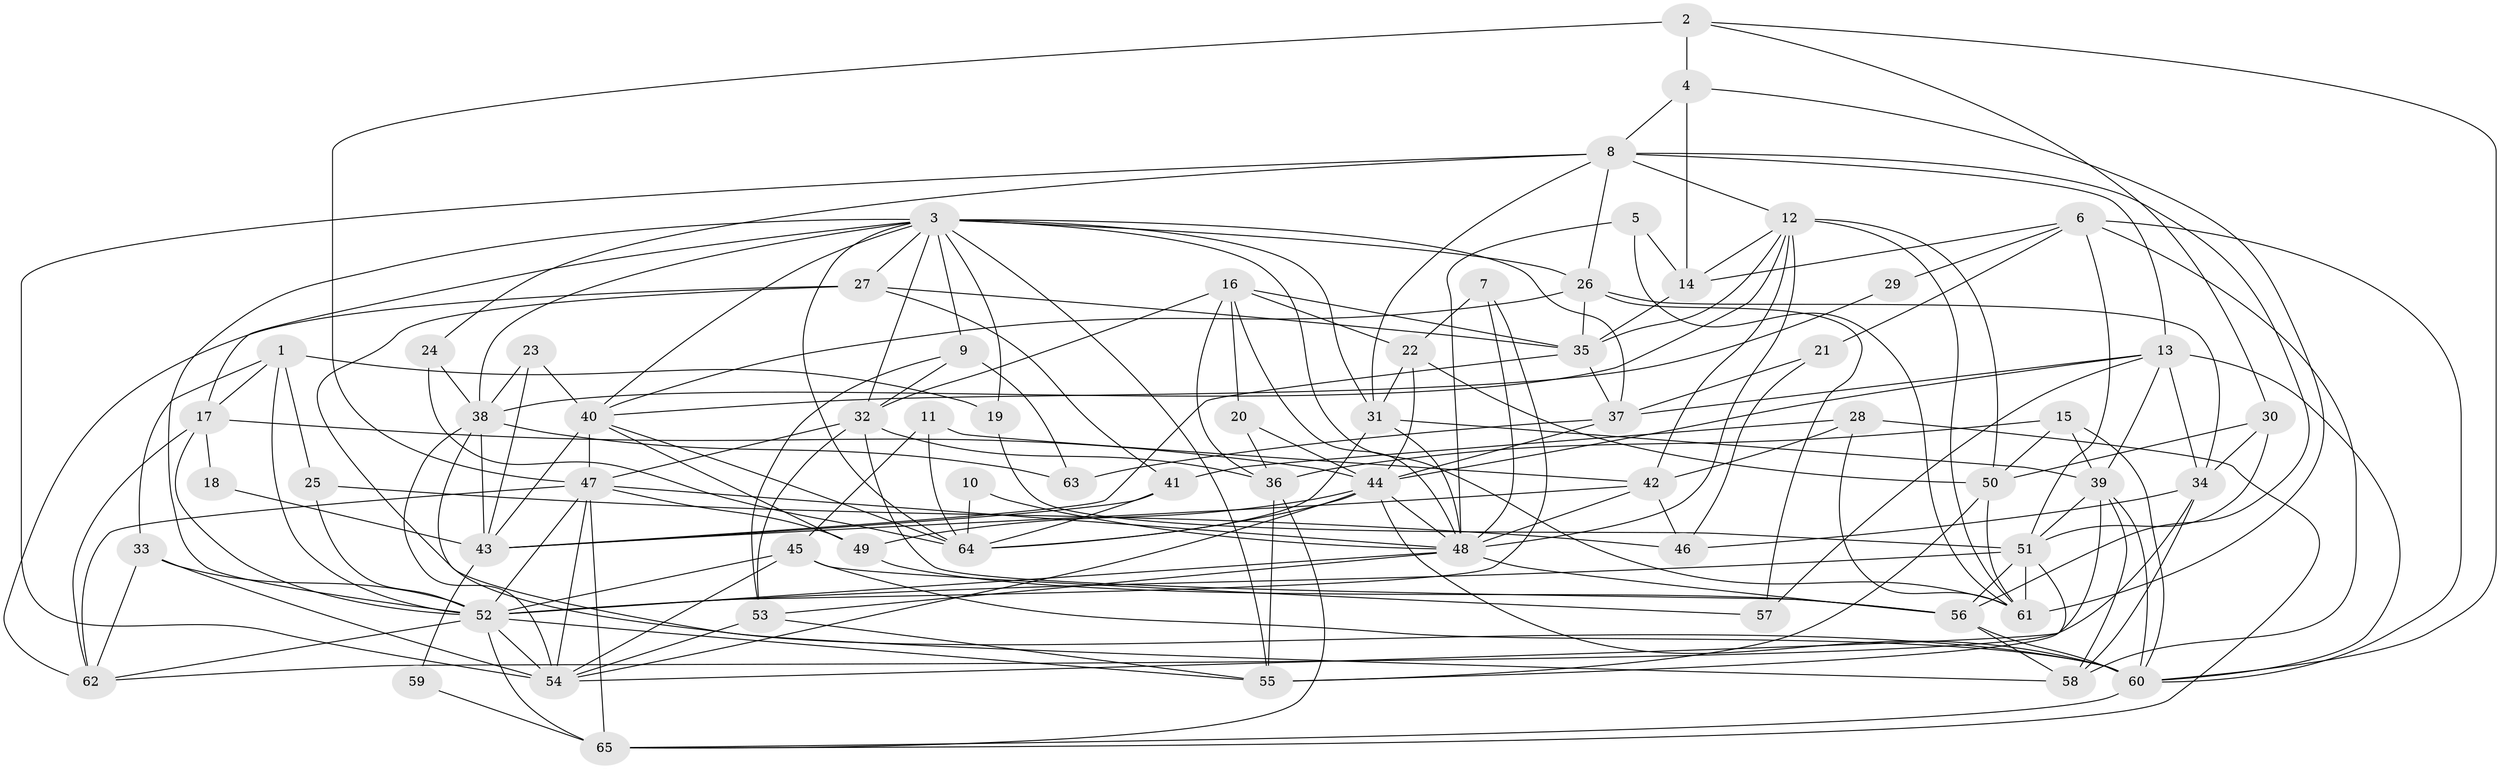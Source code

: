 // original degree distribution, {8: 0.031007751937984496, 3: 0.31007751937984496, 4: 0.23255813953488372, 5: 0.20155038759689922, 2: 0.13178294573643412, 7: 0.03875968992248062, 6: 0.046511627906976744, 9: 0.007751937984496124}
// Generated by graph-tools (version 1.1) at 2025/26/03/09/25 03:26:14]
// undirected, 65 vertices, 185 edges
graph export_dot {
graph [start="1"]
  node [color=gray90,style=filled];
  1;
  2;
  3;
  4;
  5;
  6;
  7;
  8;
  9;
  10;
  11;
  12;
  13;
  14;
  15;
  16;
  17;
  18;
  19;
  20;
  21;
  22;
  23;
  24;
  25;
  26;
  27;
  28;
  29;
  30;
  31;
  32;
  33;
  34;
  35;
  36;
  37;
  38;
  39;
  40;
  41;
  42;
  43;
  44;
  45;
  46;
  47;
  48;
  49;
  50;
  51;
  52;
  53;
  54;
  55;
  56;
  57;
  58;
  59;
  60;
  61;
  62;
  63;
  64;
  65;
  1 -- 17 [weight=1.0];
  1 -- 19 [weight=1.0];
  1 -- 25 [weight=1.0];
  1 -- 33 [weight=1.0];
  1 -- 52 [weight=1.0];
  2 -- 4 [weight=2.0];
  2 -- 30 [weight=1.0];
  2 -- 47 [weight=2.0];
  2 -- 60 [weight=1.0];
  3 -- 9 [weight=2.0];
  3 -- 17 [weight=1.0];
  3 -- 19 [weight=1.0];
  3 -- 26 [weight=1.0];
  3 -- 27 [weight=1.0];
  3 -- 31 [weight=1.0];
  3 -- 32 [weight=2.0];
  3 -- 37 [weight=1.0];
  3 -- 38 [weight=1.0];
  3 -- 40 [weight=1.0];
  3 -- 52 [weight=1.0];
  3 -- 55 [weight=1.0];
  3 -- 61 [weight=1.0];
  3 -- 64 [weight=1.0];
  4 -- 8 [weight=1.0];
  4 -- 14 [weight=1.0];
  4 -- 61 [weight=1.0];
  5 -- 14 [weight=1.0];
  5 -- 48 [weight=1.0];
  5 -- 61 [weight=1.0];
  6 -- 14 [weight=1.0];
  6 -- 21 [weight=1.0];
  6 -- 29 [weight=1.0];
  6 -- 51 [weight=1.0];
  6 -- 58 [weight=1.0];
  6 -- 60 [weight=1.0];
  7 -- 22 [weight=1.0];
  7 -- 48 [weight=2.0];
  7 -- 52 [weight=1.0];
  8 -- 12 [weight=1.0];
  8 -- 13 [weight=1.0];
  8 -- 24 [weight=1.0];
  8 -- 26 [weight=1.0];
  8 -- 31 [weight=1.0];
  8 -- 54 [weight=1.0];
  8 -- 56 [weight=1.0];
  9 -- 32 [weight=1.0];
  9 -- 53 [weight=1.0];
  9 -- 63 [weight=1.0];
  10 -- 48 [weight=1.0];
  10 -- 64 [weight=1.0];
  11 -- 42 [weight=1.0];
  11 -- 45 [weight=1.0];
  11 -- 64 [weight=1.0];
  12 -- 14 [weight=1.0];
  12 -- 35 [weight=1.0];
  12 -- 38 [weight=1.0];
  12 -- 42 [weight=1.0];
  12 -- 48 [weight=1.0];
  12 -- 50 [weight=1.0];
  12 -- 61 [weight=1.0];
  13 -- 34 [weight=1.0];
  13 -- 37 [weight=1.0];
  13 -- 39 [weight=1.0];
  13 -- 44 [weight=1.0];
  13 -- 57 [weight=1.0];
  13 -- 60 [weight=1.0];
  14 -- 35 [weight=1.0];
  15 -- 36 [weight=1.0];
  15 -- 39 [weight=1.0];
  15 -- 50 [weight=1.0];
  15 -- 60 [weight=1.0];
  16 -- 20 [weight=1.0];
  16 -- 22 [weight=1.0];
  16 -- 32 [weight=1.0];
  16 -- 35 [weight=1.0];
  16 -- 36 [weight=1.0];
  16 -- 48 [weight=1.0];
  17 -- 18 [weight=1.0];
  17 -- 44 [weight=1.0];
  17 -- 52 [weight=1.0];
  17 -- 62 [weight=1.0];
  18 -- 43 [weight=1.0];
  19 -- 51 [weight=1.0];
  20 -- 36 [weight=1.0];
  20 -- 44 [weight=1.0];
  21 -- 37 [weight=1.0];
  21 -- 46 [weight=1.0];
  22 -- 31 [weight=1.0];
  22 -- 44 [weight=1.0];
  22 -- 50 [weight=1.0];
  23 -- 38 [weight=1.0];
  23 -- 40 [weight=1.0];
  23 -- 43 [weight=1.0];
  24 -- 38 [weight=1.0];
  24 -- 64 [weight=1.0];
  25 -- 46 [weight=1.0];
  25 -- 52 [weight=1.0];
  26 -- 34 [weight=1.0];
  26 -- 35 [weight=1.0];
  26 -- 40 [weight=1.0];
  26 -- 57 [weight=1.0];
  27 -- 35 [weight=1.0];
  27 -- 41 [weight=1.0];
  27 -- 60 [weight=1.0];
  27 -- 62 [weight=1.0];
  28 -- 41 [weight=1.0];
  28 -- 42 [weight=1.0];
  28 -- 61 [weight=1.0];
  28 -- 65 [weight=1.0];
  29 -- 40 [weight=1.0];
  30 -- 34 [weight=1.0];
  30 -- 50 [weight=1.0];
  30 -- 51 [weight=1.0];
  31 -- 39 [weight=1.0];
  31 -- 48 [weight=1.0];
  31 -- 64 [weight=1.0];
  32 -- 36 [weight=1.0];
  32 -- 47 [weight=1.0];
  32 -- 53 [weight=1.0];
  32 -- 56 [weight=1.0];
  33 -- 52 [weight=1.0];
  33 -- 54 [weight=1.0];
  33 -- 62 [weight=1.0];
  34 -- 46 [weight=1.0];
  34 -- 58 [weight=1.0];
  34 -- 62 [weight=1.0];
  35 -- 37 [weight=1.0];
  35 -- 43 [weight=1.0];
  36 -- 55 [weight=1.0];
  36 -- 65 [weight=1.0];
  37 -- 44 [weight=1.0];
  37 -- 63 [weight=1.0];
  38 -- 43 [weight=1.0];
  38 -- 54 [weight=1.0];
  38 -- 58 [weight=1.0];
  38 -- 63 [weight=1.0];
  39 -- 51 [weight=1.0];
  39 -- 54 [weight=1.0];
  39 -- 58 [weight=1.0];
  39 -- 60 [weight=1.0];
  40 -- 43 [weight=1.0];
  40 -- 47 [weight=1.0];
  40 -- 49 [weight=1.0];
  40 -- 64 [weight=1.0];
  41 -- 43 [weight=1.0];
  41 -- 64 [weight=1.0];
  42 -- 43 [weight=1.0];
  42 -- 46 [weight=1.0];
  42 -- 48 [weight=1.0];
  43 -- 59 [weight=1.0];
  44 -- 48 [weight=1.0];
  44 -- 49 [weight=1.0];
  44 -- 54 [weight=1.0];
  44 -- 60 [weight=1.0];
  44 -- 64 [weight=1.0];
  45 -- 52 [weight=1.0];
  45 -- 54 [weight=1.0];
  45 -- 57 [weight=1.0];
  45 -- 60 [weight=2.0];
  47 -- 48 [weight=1.0];
  47 -- 49 [weight=1.0];
  47 -- 52 [weight=1.0];
  47 -- 54 [weight=1.0];
  47 -- 62 [weight=2.0];
  47 -- 65 [weight=2.0];
  48 -- 52 [weight=1.0];
  48 -- 53 [weight=1.0];
  48 -- 56 [weight=1.0];
  49 -- 56 [weight=1.0];
  50 -- 55 [weight=1.0];
  50 -- 61 [weight=1.0];
  51 -- 52 [weight=1.0];
  51 -- 55 [weight=1.0];
  51 -- 56 [weight=1.0];
  51 -- 61 [weight=1.0];
  52 -- 54 [weight=1.0];
  52 -- 55 [weight=1.0];
  52 -- 62 [weight=1.0];
  52 -- 65 [weight=1.0];
  53 -- 54 [weight=1.0];
  53 -- 55 [weight=1.0];
  56 -- 58 [weight=1.0];
  56 -- 60 [weight=1.0];
  59 -- 65 [weight=1.0];
  60 -- 65 [weight=1.0];
}
